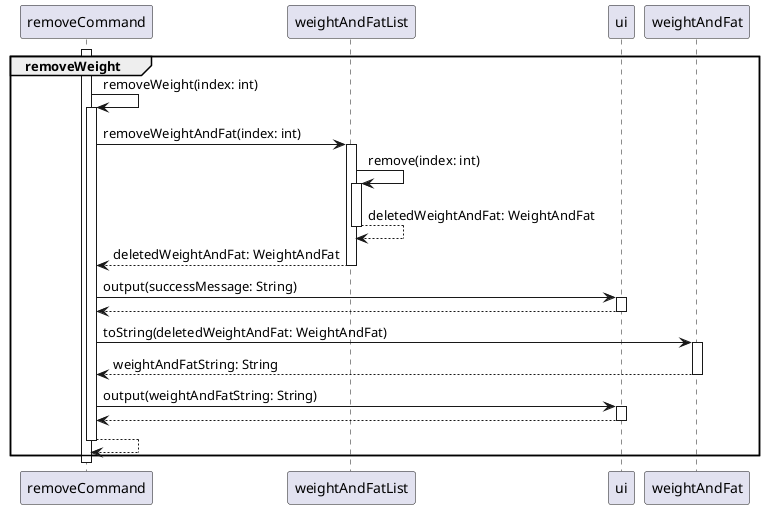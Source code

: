 @startuml
'https://plantuml.com/sequence-diagram

autoactivate on

activate removeCommand
group removeWeight
    removeCommand -> removeCommand: removeWeight(index: int)
    removeCommand -> weightAndFatList: removeWeightAndFat(index: int)
        weightAndFatList -> weightAndFatList: remove(index: int)
        return deletedWeightAndFat: WeightAndFat
    return deletedWeightAndFat: WeightAndFat
    removeCommand -> ui: output(successMessage: String)
    return
    removeCommand -> weightAndFat: toString(deletedWeightAndFat: WeightAndFat)
    return weightAndFatString: String
    removeCommand -> ui: output(weightAndFatString: String)
    return
    return

end

deactivate removeCommand

@enduml